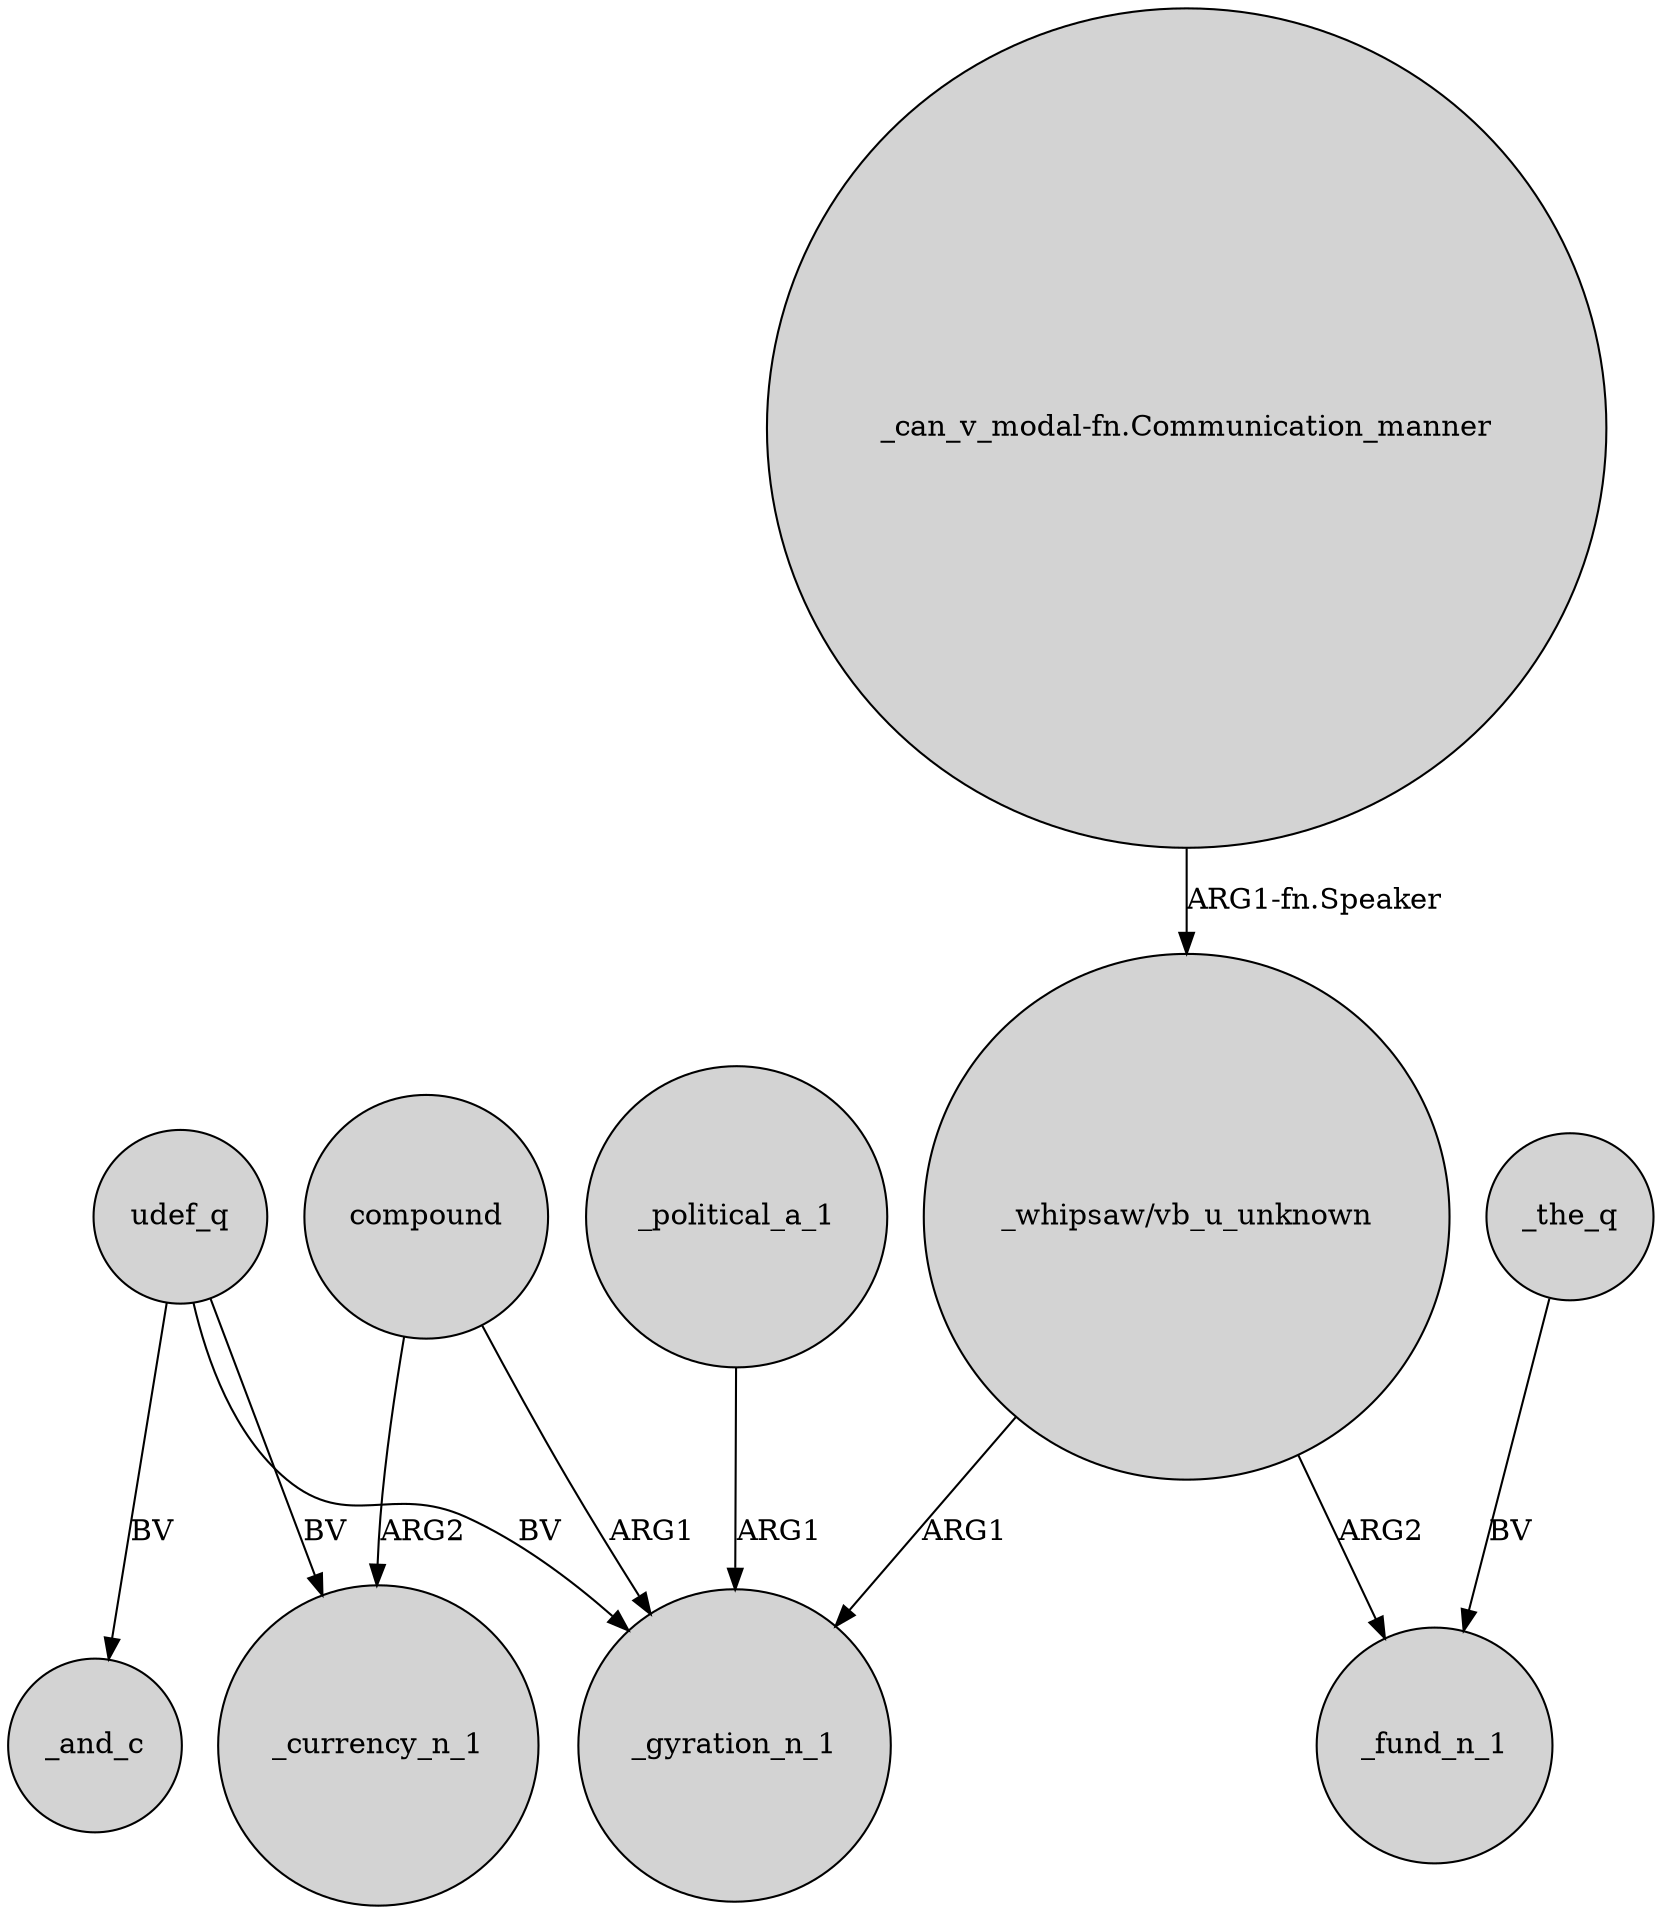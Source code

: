 digraph {
	node [shape=circle style=filled]
	compound -> _gyration_n_1 [label=ARG1]
	_political_a_1 -> _gyration_n_1 [label=ARG1]
	_the_q -> _fund_n_1 [label=BV]
	compound -> _currency_n_1 [label=ARG2]
	udef_q -> _gyration_n_1 [label=BV]
	udef_q -> _currency_n_1 [label=BV]
	udef_q -> _and_c [label=BV]
	"_whipsaw/vb_u_unknown" -> _gyration_n_1 [label=ARG1]
	"_can_v_modal-fn.Communication_manner" -> "_whipsaw/vb_u_unknown" [label="ARG1-fn.Speaker"]
	"_whipsaw/vb_u_unknown" -> _fund_n_1 [label=ARG2]
}
